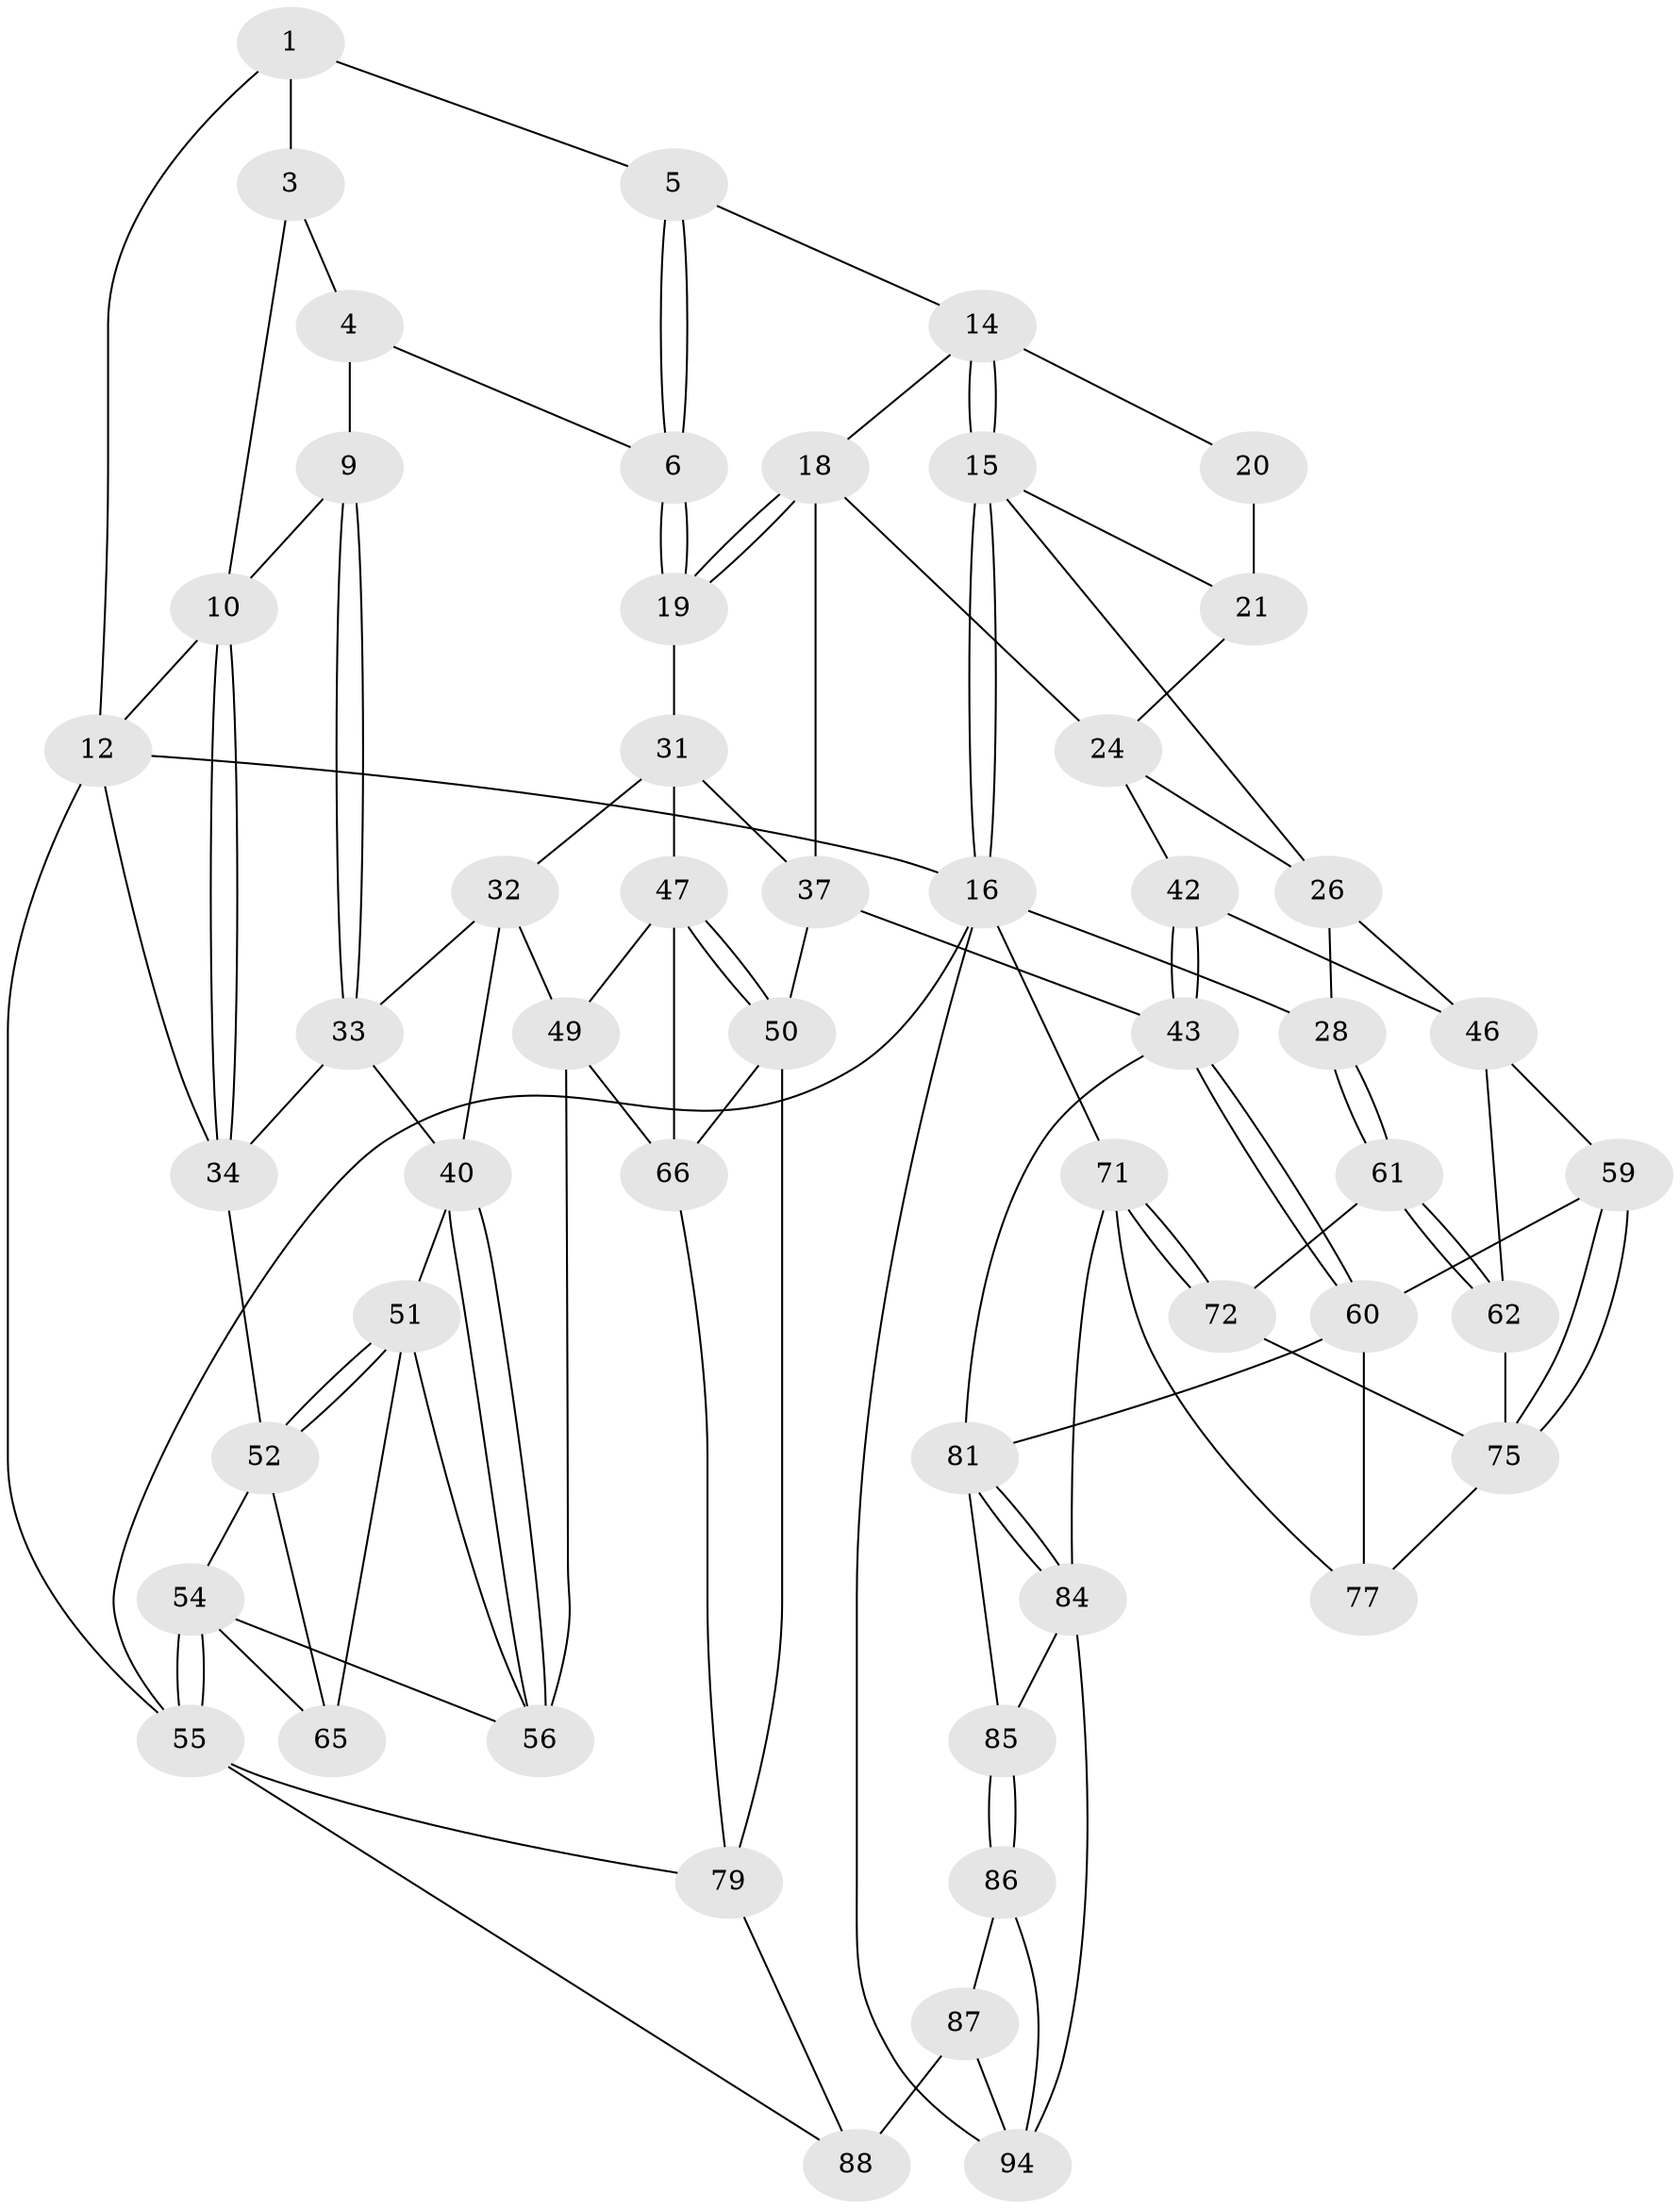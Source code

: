 // original degree distribution, {3: 0.020833333333333332, 6: 0.2604166666666667, 4: 0.28125, 5: 0.4375}
// Generated by graph-tools (version 1.1) at 2025/11/02/27/25 16:11:54]
// undirected, 53 vertices, 116 edges
graph export_dot {
graph [start="1"]
  node [color=gray90,style=filled];
  1 [pos="+0.2520739133719138+0",super="+2"];
  3 [pos="+0.14869479244163597+0.057695553294220735"];
  4 [pos="+0.2025378359597345+0.0255874527617509",super="+8"];
  5 [pos="+0.5567443782763+0"];
  6 [pos="+0.44015830752643526+0.10959768229494246",super="+7"];
  9 [pos="+0.17455350053237195+0.24776529464293204"];
  10 [pos="+0.1686990596387427+0.24476371941524247",super="+11"];
  12 [pos="+0+0",super="+13"];
  14 [pos="+0.6081279189097627+0",super="+17"];
  15 [pos="+1+0",super="+22"];
  16 [pos="+1+0",super="+70"];
  18 [pos="+0.6619540057247968+0.3347135496071209",super="+25"];
  19 [pos="+0.6416281512828617+0.3208482786225238",super="+30"];
  20 [pos="+0.7443071940852076+0.20709807856338092"];
  21 [pos="+0.9134919896220948+0.0930829753064051",super="+23"];
  24 [pos="+0.7839033174185837+0.3615475208296822",super="+27"];
  26 [pos="+0.9477927516236143+0.3827217669412177",super="+29"];
  28 [pos="+1+0.3857480658119583"];
  31 [pos="+0.41031159668532513+0.38872255171035525",super="+38"];
  32 [pos="+0.30023629880266534+0.36002655448920556",super="+39"];
  33 [pos="+0.1895762729457944+0.3039101891201019",super="+35"];
  34 [pos="+0+0.18272929708075783",super="+36"];
  37 [pos="+0.6382975318982705+0.3921018357897371",super="+45"];
  40 [pos="+0.20955596265107207+0.5498597542046392",super="+41"];
  42 [pos="+0.8179279685648385+0.5269796293697165"];
  43 [pos="+0.6621879417808318+0.6941259121190894",super="+44"];
  46 [pos="+0.9218969260476847+0.56093365679739",super="+58"];
  47 [pos="+0.408822251643509+0.5276266414882954",super="+48"];
  49 [pos="+0.23991869567893406+0.5537537031774221",super="+63"];
  50 [pos="+0.5612047291045293+0.69569783792687",super="+68"];
  51 [pos="+0.045642674018085666+0.5505649372131747",super="+57"];
  52 [pos="+0+0.5002736260764856",super="+53"];
  54 [pos="+0+1",super="+69"];
  55 [pos="+0+1",super="+80"];
  56 [pos="+0.1550991608155639+0.628319815995776",super="+64"];
  59 [pos="+0.8419129417721994+0.7173962407524429"];
  60 [pos="+0.8385548250962307+0.717720742801191",super="+78"];
  61 [pos="+1+0.6218535707748866",super="+73"];
  62 [pos="+1+0.6198886355059144",super="+74"];
  65 [pos="+0.04937463486856801+0.6386402200504482"];
  66 [pos="+0.3054009340968359+0.7879154970649133",super="+67"];
  71 [pos="+1+1",super="+83"];
  72 [pos="+1+1"];
  75 [pos="+0.9184839317309954+0.7588167459408057",super="+76"];
  77 [pos="+0.9054210942322596+0.857546874802603"];
  79 [pos="+0.13058284184372873+1",super="+89"];
  81 [pos="+0.8138736087850161+0.8647408765338265",super="+82"];
  84 [pos="+0.8463761364911231+0.9263110484399794",super="+90"];
  85 [pos="+0.6549587153006242+0.765638975469507",super="+91"];
  86 [pos="+0.605140398727453+0.9420362850703863",super="+92"];
  87 [pos="+0.5249539927925951+0.95553232074873",super="+95"];
  88 [pos="+0.48145050169051395+0.9088155637820562",super="+93"];
  94 [pos="+0.90722936829952+1",super="+96"];
  1 -- 5;
  1 -- 3;
  1 -- 12;
  3 -- 4;
  3 -- 10;
  4 -- 9;
  4 -- 6;
  5 -- 6;
  5 -- 6;
  5 -- 14;
  6 -- 19 [weight=2];
  6 -- 19;
  9 -- 10;
  9 -- 33;
  9 -- 33;
  10 -- 34;
  10 -- 34;
  10 -- 12;
  12 -- 16;
  12 -- 55;
  12 -- 34;
  14 -- 15;
  14 -- 15;
  14 -- 18;
  14 -- 20;
  15 -- 16;
  15 -- 16;
  15 -- 26;
  15 -- 21;
  16 -- 28;
  16 -- 71;
  16 -- 94;
  16 -- 55;
  18 -- 19;
  18 -- 19;
  18 -- 24;
  18 -- 37;
  19 -- 31;
  20 -- 21 [weight=2];
  21 -- 24;
  24 -- 26;
  24 -- 42;
  26 -- 28;
  26 -- 46;
  28 -- 61;
  28 -- 61;
  31 -- 32;
  31 -- 47;
  31 -- 37;
  32 -- 33;
  32 -- 49;
  32 -- 40;
  33 -- 40;
  33 -- 34;
  34 -- 52;
  37 -- 50;
  37 -- 43;
  40 -- 56;
  40 -- 56;
  40 -- 51;
  42 -- 43;
  42 -- 43;
  42 -- 46;
  43 -- 60;
  43 -- 60;
  43 -- 81;
  46 -- 62;
  46 -- 59;
  47 -- 50;
  47 -- 50;
  47 -- 49;
  47 -- 66;
  49 -- 56;
  49 -- 66;
  50 -- 66;
  50 -- 79;
  51 -- 52;
  51 -- 52;
  51 -- 56;
  51 -- 65;
  52 -- 65;
  52 -- 54;
  54 -- 55;
  54 -- 55;
  54 -- 65;
  54 -- 56;
  55 -- 79;
  55 -- 88;
  59 -- 60;
  59 -- 75;
  59 -- 75;
  60 -- 81;
  60 -- 77;
  61 -- 62 [weight=2];
  61 -- 62;
  61 -- 72;
  62 -- 75;
  66 -- 79;
  71 -- 72;
  71 -- 72;
  71 -- 84;
  71 -- 77;
  72 -- 75;
  75 -- 77;
  79 -- 88;
  81 -- 84;
  81 -- 84;
  81 -- 85;
  84 -- 94;
  84 -- 85;
  85 -- 86 [weight=2];
  85 -- 86;
  86 -- 87;
  86 -- 94;
  87 -- 88 [weight=2];
  87 -- 94;
}
